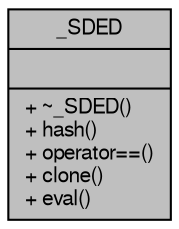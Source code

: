 digraph "_SDED"
{
  edge [fontname="FreeSans",fontsize="10",labelfontname="FreeSans",labelfontsize="10"];
  node [fontname="FreeSans",fontsize="10",shape=record];
  Node1 [label="{_SDED\n||+ ~_SDED()\l+ hash()\l+ operator==()\l+ clone()\l+ eval()\l}",height=0.2,width=0.4,color="black", fillcolor="grey75", style="filled" fontcolor="black"];
}
